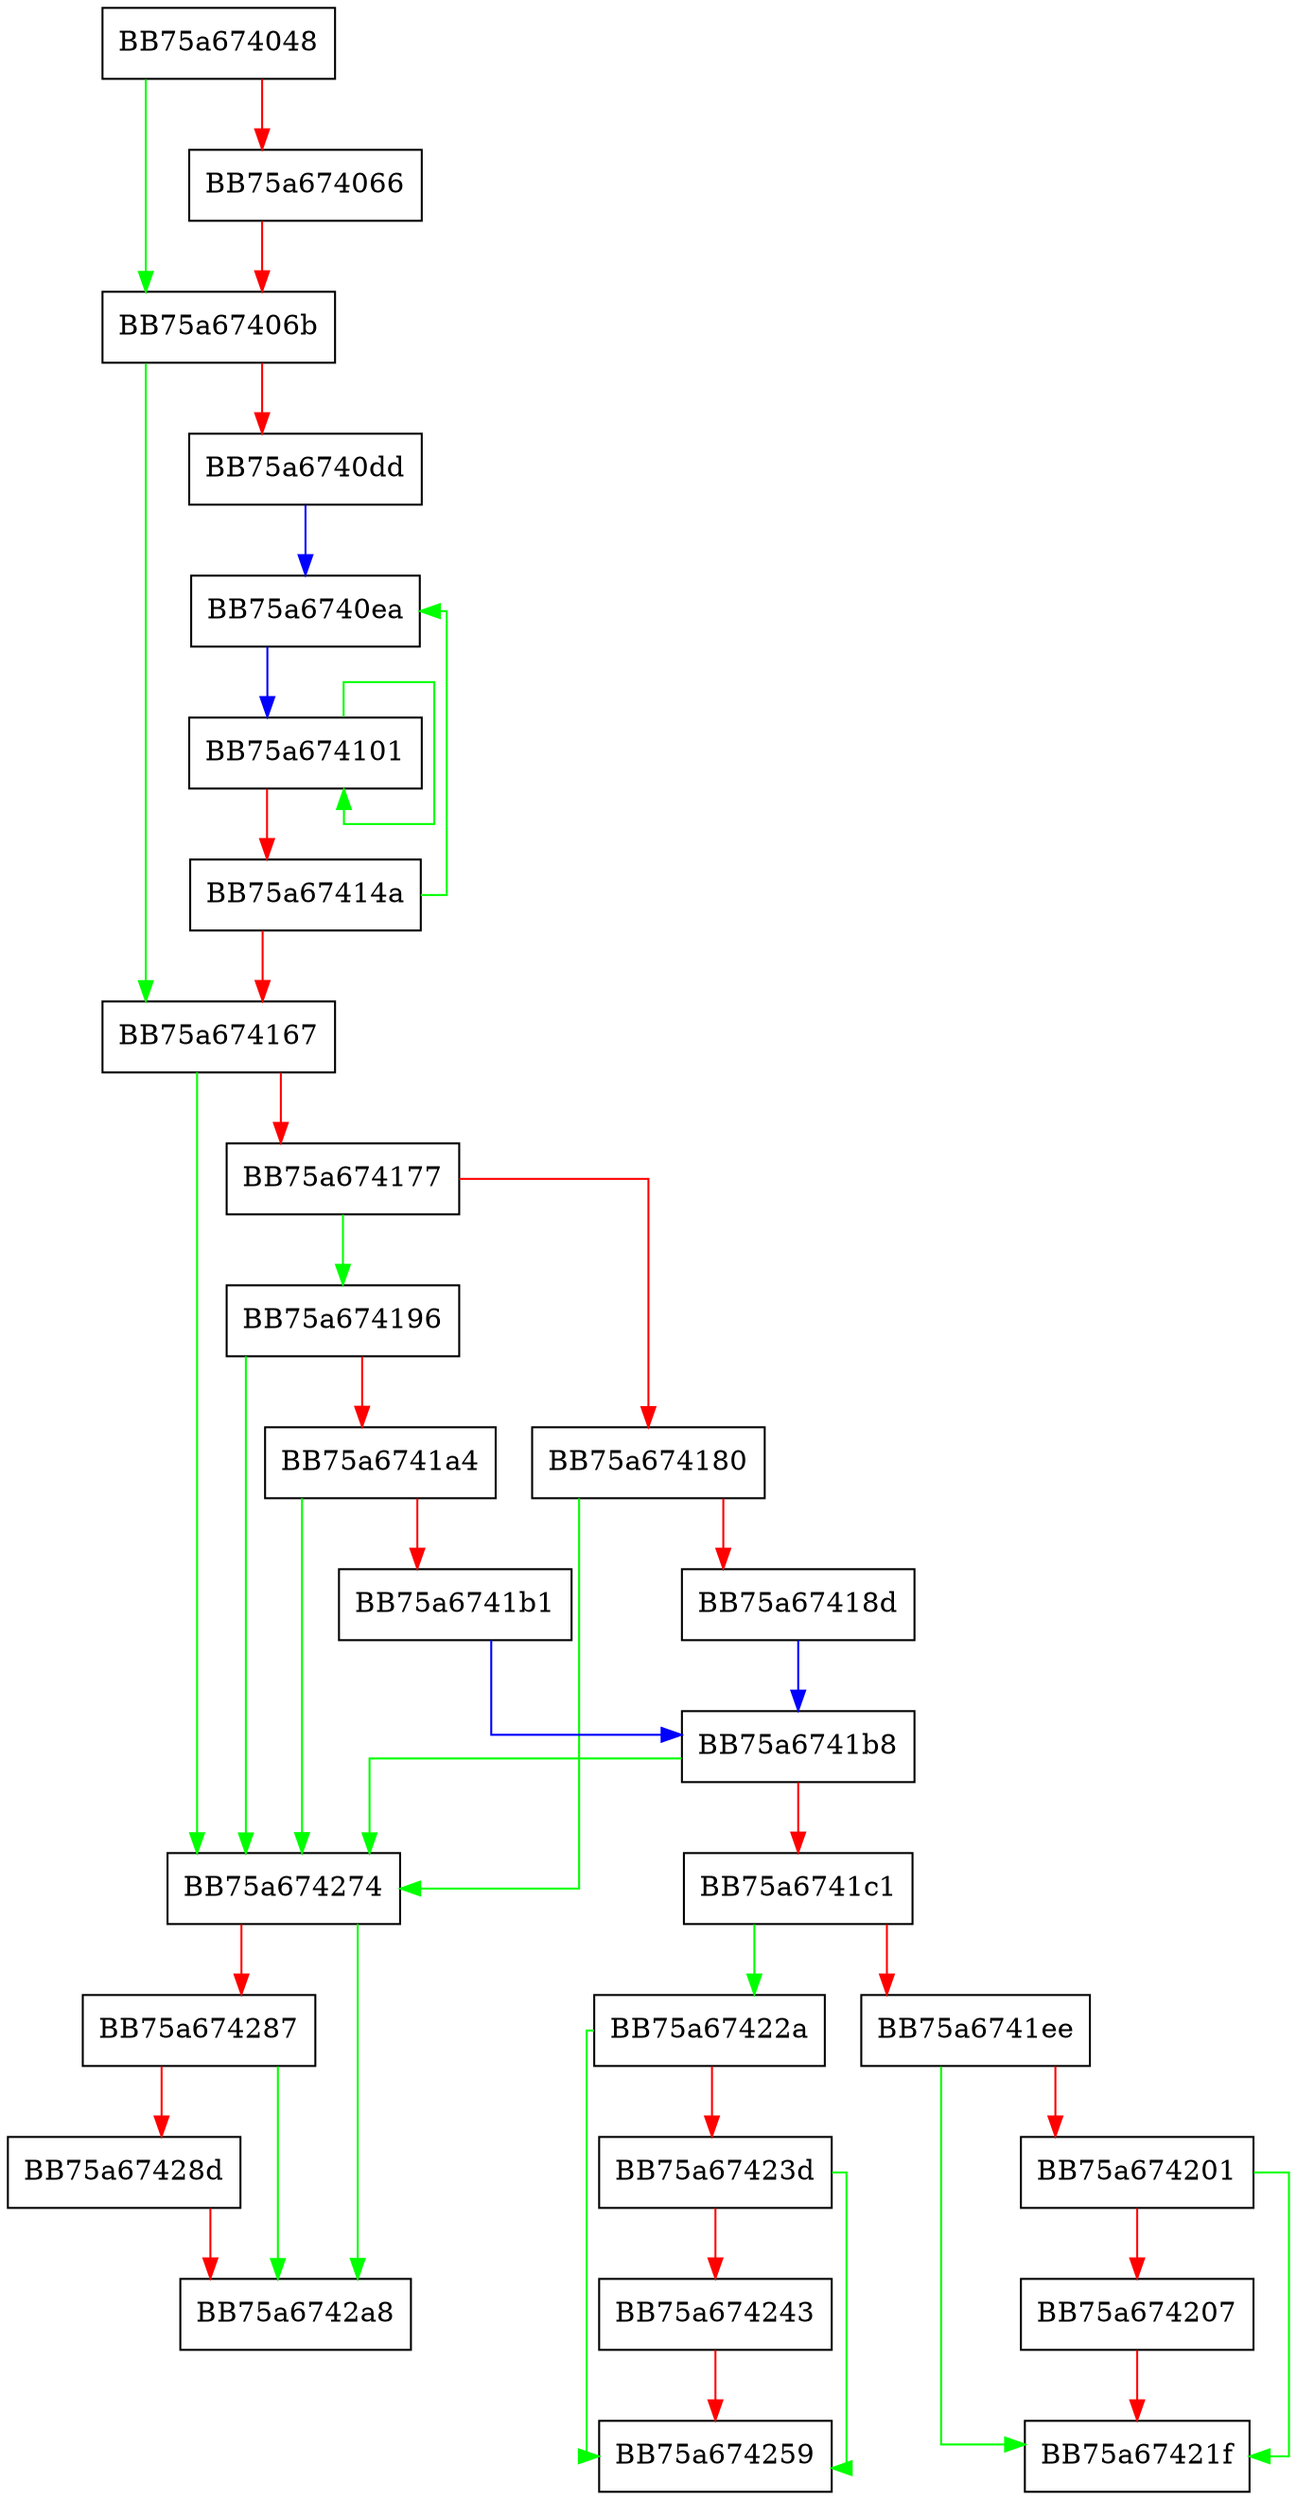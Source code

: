 digraph DispatchGlobalEvent {
  node [shape="box"];
  graph [splines=ortho];
  BB75a674048 -> BB75a67406b [color="green"];
  BB75a674048 -> BB75a674066 [color="red"];
  BB75a674066 -> BB75a67406b [color="red"];
  BB75a67406b -> BB75a674167 [color="green"];
  BB75a67406b -> BB75a6740dd [color="red"];
  BB75a6740dd -> BB75a6740ea [color="blue"];
  BB75a6740ea -> BB75a674101 [color="blue"];
  BB75a674101 -> BB75a674101 [color="green"];
  BB75a674101 -> BB75a67414a [color="red"];
  BB75a67414a -> BB75a6740ea [color="green"];
  BB75a67414a -> BB75a674167 [color="red"];
  BB75a674167 -> BB75a674274 [color="green"];
  BB75a674167 -> BB75a674177 [color="red"];
  BB75a674177 -> BB75a674196 [color="green"];
  BB75a674177 -> BB75a674180 [color="red"];
  BB75a674180 -> BB75a674274 [color="green"];
  BB75a674180 -> BB75a67418d [color="red"];
  BB75a67418d -> BB75a6741b8 [color="blue"];
  BB75a674196 -> BB75a674274 [color="green"];
  BB75a674196 -> BB75a6741a4 [color="red"];
  BB75a6741a4 -> BB75a674274 [color="green"];
  BB75a6741a4 -> BB75a6741b1 [color="red"];
  BB75a6741b1 -> BB75a6741b8 [color="blue"];
  BB75a6741b8 -> BB75a674274 [color="green"];
  BB75a6741b8 -> BB75a6741c1 [color="red"];
  BB75a6741c1 -> BB75a67422a [color="green"];
  BB75a6741c1 -> BB75a6741ee [color="red"];
  BB75a6741ee -> BB75a67421f [color="green"];
  BB75a6741ee -> BB75a674201 [color="red"];
  BB75a674201 -> BB75a67421f [color="green"];
  BB75a674201 -> BB75a674207 [color="red"];
  BB75a674207 -> BB75a67421f [color="red"];
  BB75a67422a -> BB75a674259 [color="green"];
  BB75a67422a -> BB75a67423d [color="red"];
  BB75a67423d -> BB75a674259 [color="green"];
  BB75a67423d -> BB75a674243 [color="red"];
  BB75a674243 -> BB75a674259 [color="red"];
  BB75a674274 -> BB75a6742a8 [color="green"];
  BB75a674274 -> BB75a674287 [color="red"];
  BB75a674287 -> BB75a6742a8 [color="green"];
  BB75a674287 -> BB75a67428d [color="red"];
  BB75a67428d -> BB75a6742a8 [color="red"];
}